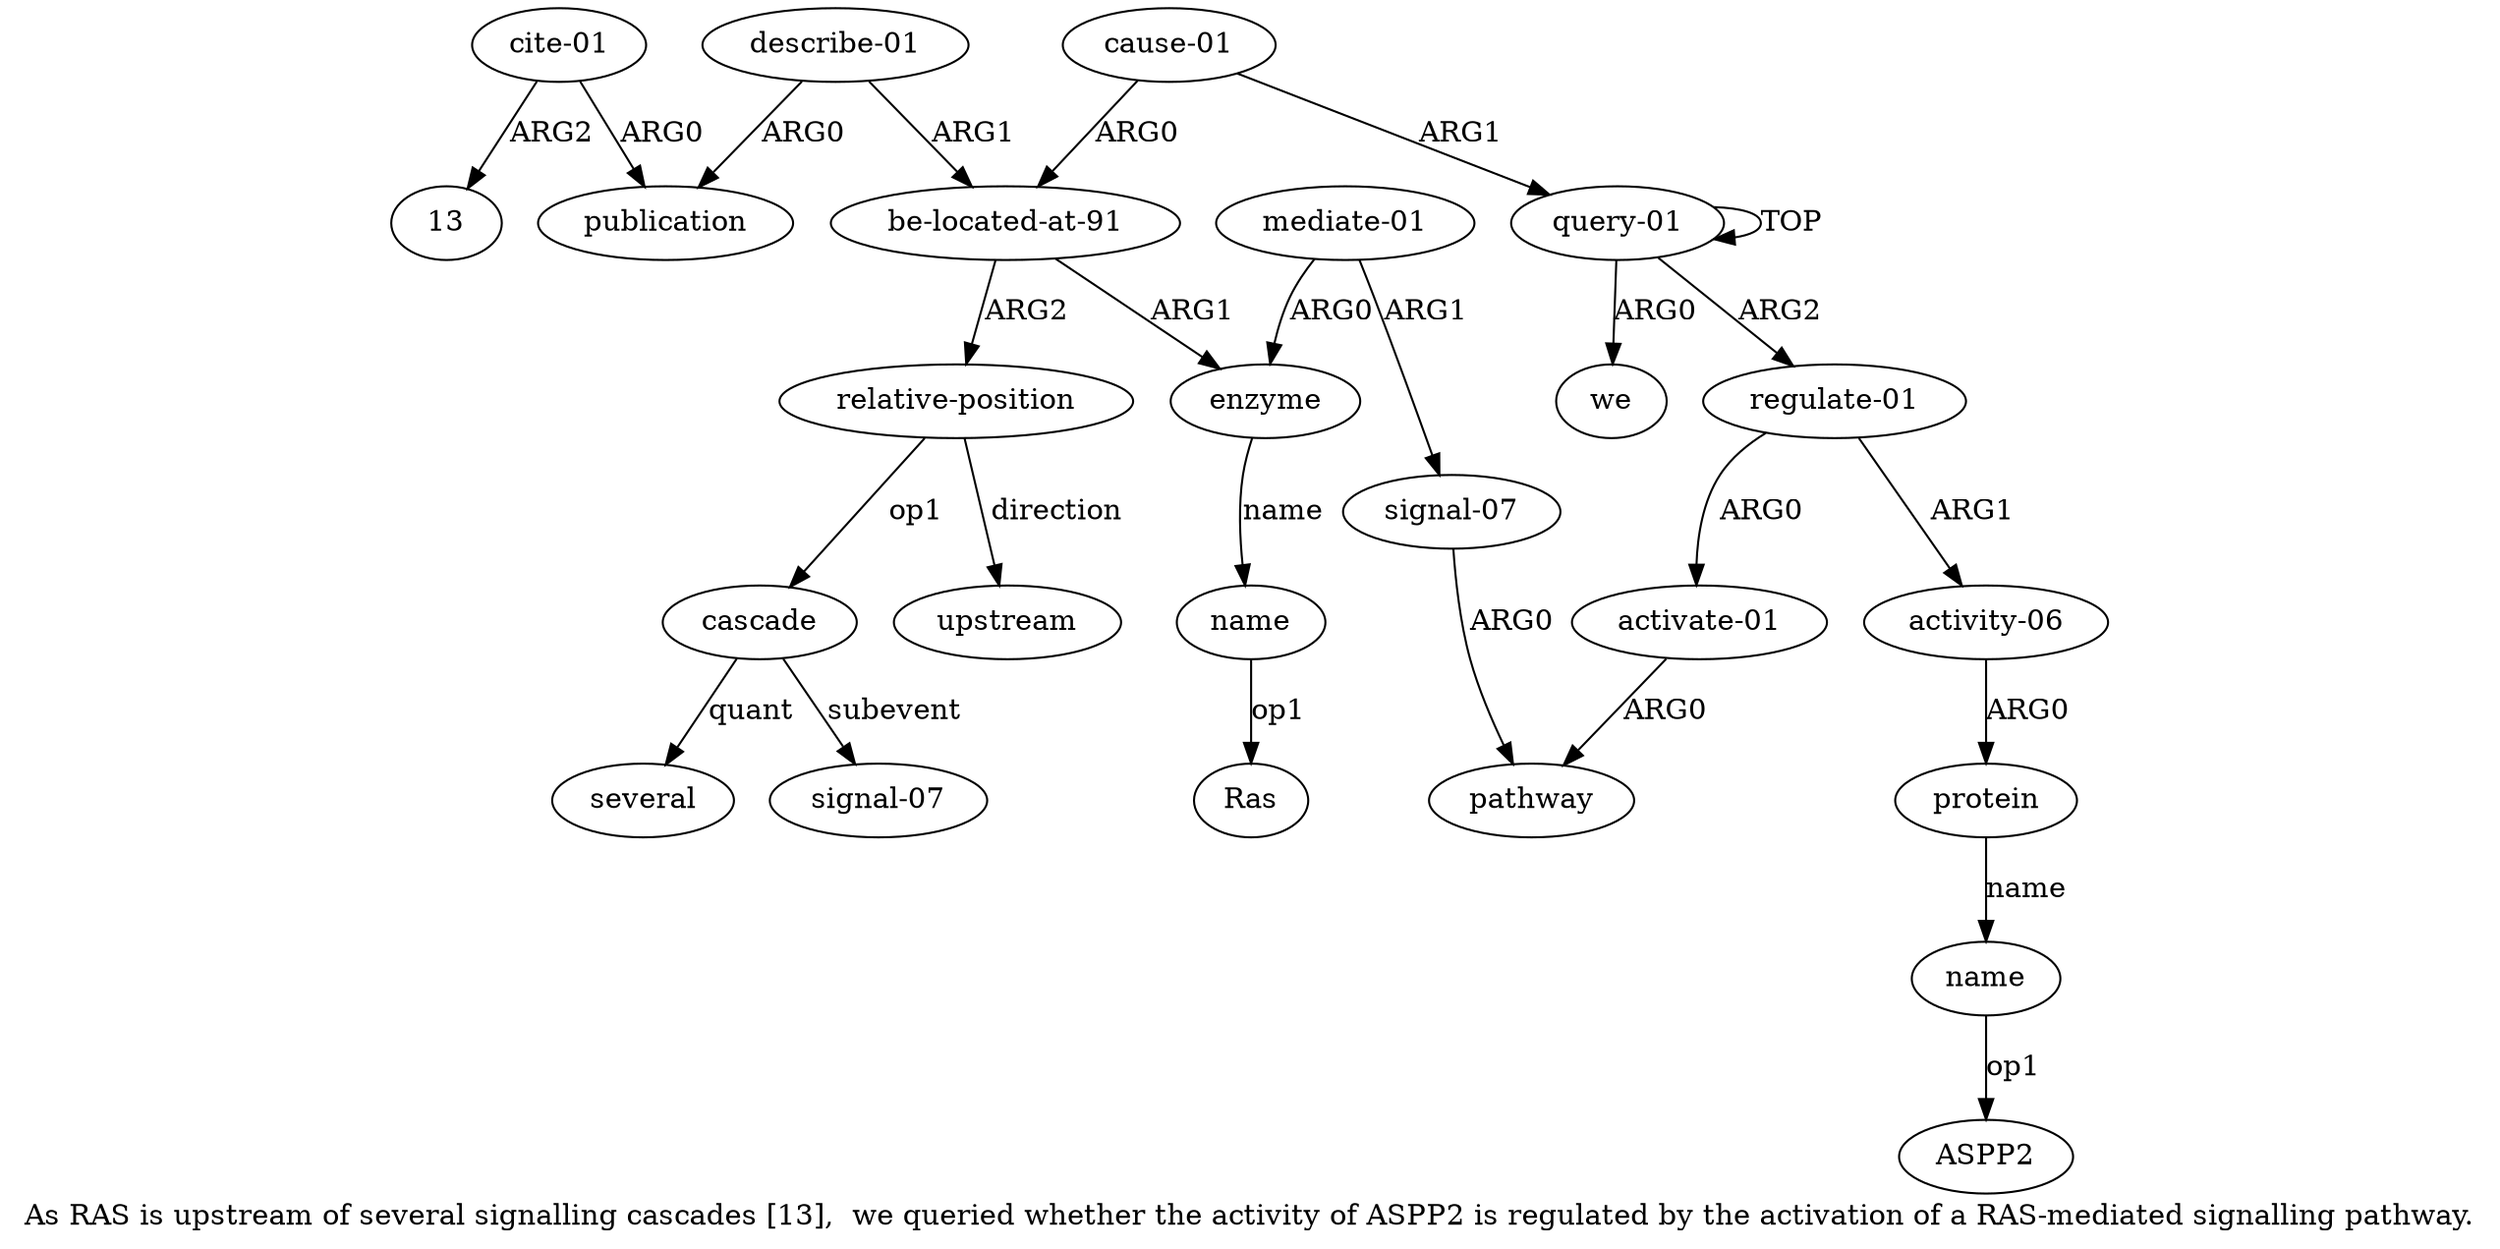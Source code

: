 digraph  {
	graph [label="As RAS is upstream of several signalling cascades [13],  we queried whether the activity of ASPP2 is regulated by the activation \
of a RAS-mediated signalling pathway."];
	node [label="\N"];
	a20	 [color=black,
		gold_ind=20,
		gold_label=publication,
		label=publication,
		test_ind=20,
		test_label=publication];
	a21	 [color=black,
		gold_ind=21,
		gold_label="cite-01",
		label="cite-01",
		test_ind=21,
		test_label="cite-01"];
	a21 -> a20 [key=0,
	color=black,
	gold_label=ARG0,
	label=ARG0,
	test_label=ARG0];
"a21 13" [color=black,
	gold_ind=-1,
	gold_label=13,
	label=13,
	test_ind=-1,
	test_label=13];
a21 -> "a21 13" [key=0,
color=black,
gold_label=ARG2,
label=ARG2,
test_label=ARG2];
"a13 Ras" [color=black,
gold_ind=-1,
gold_label=Ras,
label=Ras,
test_ind=-1,
test_label=Ras];
a15 [color=black,
gold_ind=15,
gold_label=cascade,
label=cascade,
test_ind=15,
test_label=cascade];
a17 [color=black,
gold_ind=17,
gold_label=several,
label=several,
test_ind=17,
test_label=several];
a15 -> a17 [key=0,
color=black,
gold_label=quant,
label=quant,
test_label=quant];
a16 [color=black,
gold_ind=16,
gold_label="signal-07",
label="signal-07",
test_ind=16,
test_label="signal-07"];
a15 -> a16 [key=0,
color=black,
gold_label=subevent,
label=subevent,
test_label=subevent];
a14 [color=black,
gold_ind=14,
gold_label="relative-position",
label="relative-position",
test_ind=14,
test_label="relative-position"];
a14 -> a15 [key=0,
color=black,
gold_label=op1,
label=op1,
test_label=op1];
a18 [color=black,
gold_ind=18,
gold_label=upstream,
label=upstream,
test_ind=18,
test_label=upstream];
a14 -> a18 [key=0,
color=black,
gold_label=direction,
label=direction,
test_label=direction];
a11 [color=black,
gold_ind=11,
gold_label="be-located-at-91",
label="be-located-at-91",
test_ind=11,
test_label="be-located-at-91"];
a11 -> a14 [key=0,
color=black,
gold_label=ARG2,
label=ARG2,
test_label=ARG2];
a12 [color=black,
gold_ind=12,
gold_label=enzyme,
label=enzyme,
test_ind=12,
test_label=enzyme];
a11 -> a12 [key=0,
color=black,
gold_label=ARG1,
label=ARG1,
test_label=ARG1];
a10 [color=black,
gold_ind=10,
gold_label="cause-01",
label="cause-01",
test_ind=10,
test_label="cause-01"];
a10 -> a11 [key=0,
color=black,
gold_label=ARG0,
label=ARG0,
test_label=ARG0];
a0 [color=black,
gold_ind=0,
gold_label="query-01",
label="query-01",
test_ind=0,
test_label="query-01"];
a10 -> a0 [key=0,
color=black,
gold_label=ARG1,
label=ARG1,
test_label=ARG1];
a13 [color=black,
gold_ind=13,
gold_label=name,
label=name,
test_ind=13,
test_label=name];
a13 -> "a13 Ras" [key=0,
color=black,
gold_label=op1,
label=op1,
test_label=op1];
a12 -> a13 [key=0,
color=black,
gold_label=name,
label=name,
test_label=name];
a19 [color=black,
gold_ind=19,
gold_label="describe-01",
label="describe-01",
test_ind=19,
test_label="describe-01"];
a19 -> a20 [key=0,
color=black,
gold_label=ARG0,
label=ARG0,
test_label=ARG0];
a19 -> a11 [key=0,
color=black,
gold_label=ARG1,
label=ARG1,
test_label=ARG1];
a1 [color=black,
gold_ind=1,
gold_label=we,
label=we,
test_ind=1,
test_label=we];
a0 -> a1 [key=0,
color=black,
gold_label=ARG0,
label=ARG0,
test_label=ARG0];
a0 -> a0 [key=0,
color=black,
gold_label=TOP,
label=TOP,
test_label=TOP];
a2 [color=black,
gold_ind=2,
gold_label="regulate-01",
label="regulate-01",
test_ind=2,
test_label="regulate-01"];
a0 -> a2 [key=0,
color=black,
gold_label=ARG2,
label=ARG2,
test_label=ARG2];
a3 [color=black,
gold_ind=3,
gold_label="activate-01",
label="activate-01",
test_ind=3,
test_label="activate-01"];
a4 [color=black,
gold_ind=4,
gold_label=pathway,
label=pathway,
test_ind=4,
test_label=pathway];
a3 -> a4 [key=0,
color=black,
gold_label=ARG0,
label=ARG0,
test_label=ARG0];
a2 -> a3 [key=0,
color=black,
gold_label=ARG0,
label=ARG0,
test_label=ARG0];
a7 [color=black,
gold_ind=7,
gold_label="activity-06",
label="activity-06",
test_ind=7,
test_label="activity-06"];
a2 -> a7 [key=0,
color=black,
gold_label=ARG1,
label=ARG1,
test_label=ARG1];
a5 [color=black,
gold_ind=5,
gold_label="signal-07",
label="signal-07",
test_ind=5,
test_label="signal-07"];
a5 -> a4 [key=0,
color=black,
gold_label=ARG0,
label=ARG0,
test_label=ARG0];
a8 [color=black,
gold_ind=8,
gold_label=protein,
label=protein,
test_ind=8,
test_label=protein];
a7 -> a8 [key=0,
color=black,
gold_label=ARG0,
label=ARG0,
test_label=ARG0];
a6 [color=black,
gold_ind=6,
gold_label="mediate-01",
label="mediate-01",
test_ind=6,
test_label="mediate-01"];
a6 -> a12 [key=0,
color=black,
gold_label=ARG0,
label=ARG0,
test_label=ARG0];
a6 -> a5 [key=0,
color=black,
gold_label=ARG1,
label=ARG1,
test_label=ARG1];
a9 [color=black,
gold_ind=9,
gold_label=name,
label=name,
test_ind=9,
test_label=name];
"a9 ASPP2" [color=black,
gold_ind=-1,
gold_label=ASPP2,
label=ASPP2,
test_ind=-1,
test_label=ASPP2];
a9 -> "a9 ASPP2" [key=0,
color=black,
gold_label=op1,
label=op1,
test_label=op1];
a8 -> a9 [key=0,
color=black,
gold_label=name,
label=name,
test_label=name];
}
